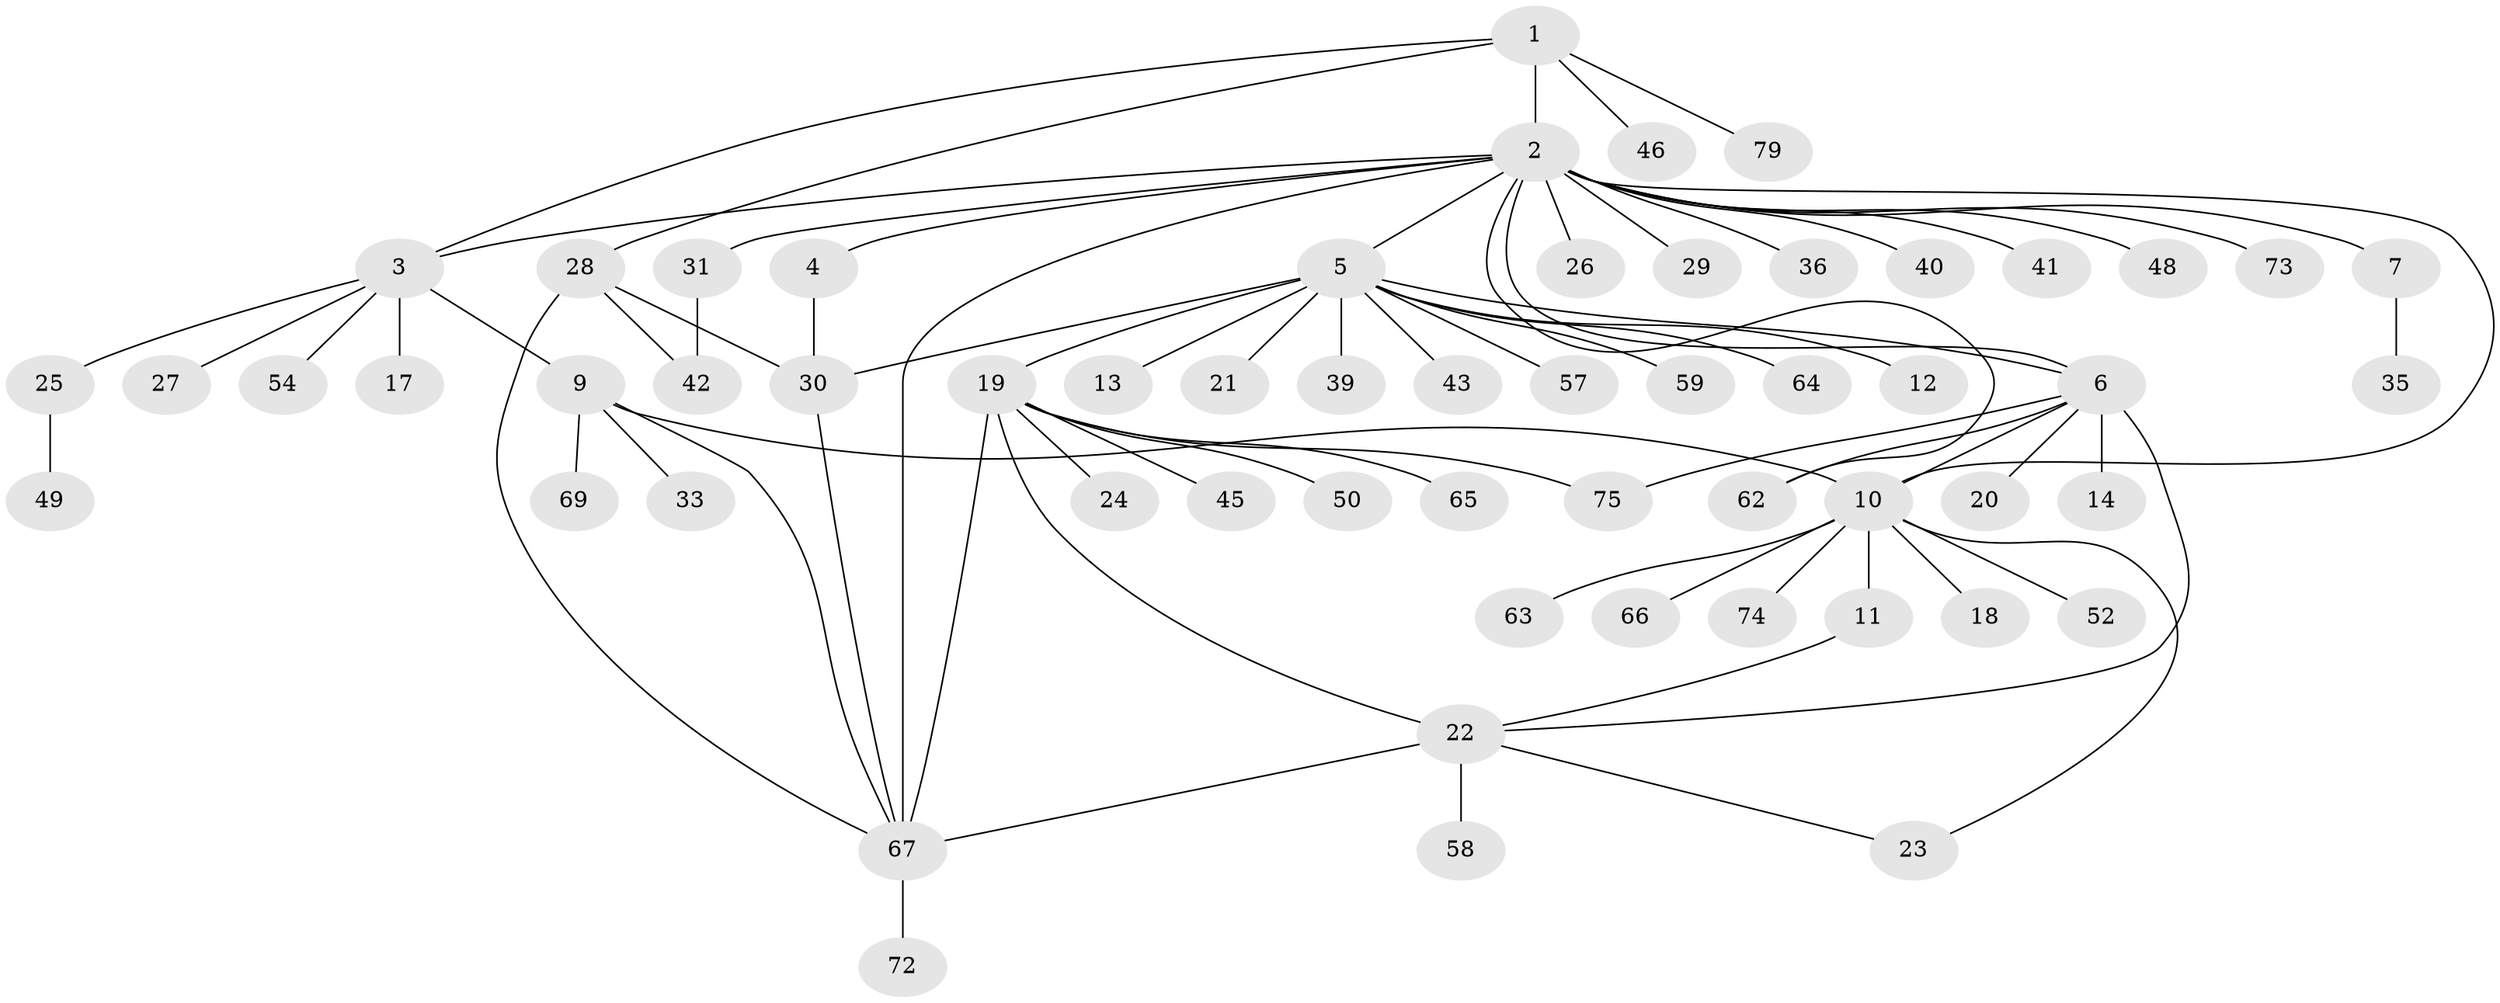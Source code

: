 // Generated by graph-tools (version 1.1) at 2025/51/02/27/25 19:51:59]
// undirected, 58 vertices, 74 edges
graph export_dot {
graph [start="1"]
  node [color=gray90,style=filled];
  1 [super="+8"];
  2 [super="+77"];
  3 [super="+76"];
  4 [super="+78"];
  5 [super="+16"];
  6 [super="+44"];
  7 [super="+37"];
  9 [super="+56"];
  10 [super="+51"];
  11;
  12 [super="+15"];
  13;
  14;
  17 [super="+60"];
  18;
  19 [super="+38"];
  20;
  21 [super="+34"];
  22 [super="+47"];
  23;
  24;
  25;
  26;
  27;
  28 [super="+55"];
  29;
  30 [super="+32"];
  31;
  33;
  35 [super="+53"];
  36 [super="+61"];
  39;
  40;
  41;
  42;
  43;
  45;
  46;
  48;
  49;
  50;
  52;
  54;
  57;
  58;
  59;
  62;
  63 [super="+71"];
  64 [super="+70"];
  65;
  66;
  67 [super="+68"];
  69;
  72;
  73;
  74;
  75;
  79;
  1 -- 2;
  1 -- 3;
  1 -- 28;
  1 -- 46;
  1 -- 79;
  2 -- 3;
  2 -- 4;
  2 -- 5;
  2 -- 7;
  2 -- 26;
  2 -- 29;
  2 -- 31;
  2 -- 36;
  2 -- 40;
  2 -- 41;
  2 -- 48;
  2 -- 62;
  2 -- 73;
  2 -- 6;
  2 -- 10;
  2 -- 67;
  3 -- 9;
  3 -- 17;
  3 -- 25;
  3 -- 27;
  3 -- 54;
  4 -- 30;
  5 -- 6;
  5 -- 12;
  5 -- 13;
  5 -- 19;
  5 -- 21;
  5 -- 43;
  5 -- 57;
  5 -- 59;
  5 -- 64;
  5 -- 39;
  5 -- 30;
  6 -- 14;
  6 -- 20;
  6 -- 22;
  6 -- 10;
  6 -- 75;
  6 -- 62;
  7 -- 35;
  9 -- 10;
  9 -- 33;
  9 -- 69;
  9 -- 67;
  10 -- 11;
  10 -- 18;
  10 -- 23;
  10 -- 52;
  10 -- 66;
  10 -- 74;
  10 -- 63;
  11 -- 22;
  19 -- 24;
  19 -- 45;
  19 -- 50;
  19 -- 65;
  19 -- 75;
  19 -- 22;
  19 -- 67;
  22 -- 23;
  22 -- 58;
  22 -- 67 [weight=2];
  25 -- 49;
  28 -- 30;
  28 -- 42;
  28 -- 67;
  30 -- 67;
  31 -- 42;
  67 -- 72;
}
